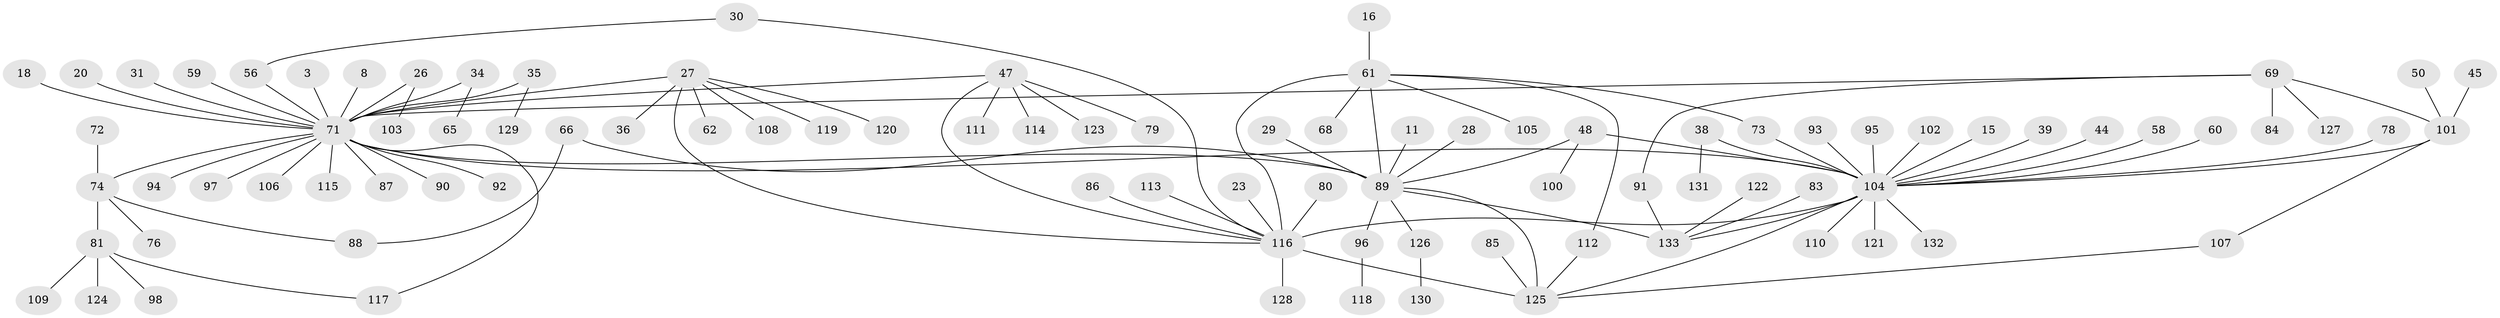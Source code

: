 // original degree distribution, {10: 0.007518796992481203, 16: 0.007518796992481203, 1: 0.5413533834586466, 18: 0.007518796992481203, 2: 0.19548872180451127, 11: 0.015037593984962405, 4: 0.05263157894736842, 3: 0.09774436090225563, 13: 0.007518796992481203, 5: 0.022556390977443608, 7: 0.007518796992481203, 8: 0.007518796992481203, 6: 0.03007518796992481}
// Generated by graph-tools (version 1.1) at 2025/51/03/04/25 21:51:30]
// undirected, 93 vertices, 107 edges
graph export_dot {
graph [start="1"]
  node [color=gray90,style=filled];
  3;
  8;
  11;
  15 [super="+10"];
  16;
  18;
  20;
  23;
  26;
  27;
  28;
  29;
  30;
  31;
  34;
  35;
  36;
  38;
  39;
  44;
  45;
  47;
  48 [super="+13"];
  50;
  56;
  58;
  59;
  60;
  61 [super="+42+53"];
  62;
  65;
  66;
  68;
  69 [super="+43"];
  71 [super="+55+64"];
  72;
  73 [super="+52"];
  74 [super="+49+67"];
  76;
  78;
  79;
  80;
  81;
  83;
  84;
  85;
  86;
  87;
  88;
  89 [super="+25+40+24+6+82"];
  90;
  91 [super="+77"];
  92;
  93;
  94;
  95;
  96 [super="+57"];
  97;
  98;
  100;
  101 [super="+54"];
  102;
  103;
  104 [super="+1+4"];
  105;
  106;
  107;
  108;
  109;
  110;
  111;
  112;
  113;
  114;
  115;
  116 [super="+75+22+19"];
  117 [super="+99"];
  118;
  119;
  120;
  121;
  122;
  123;
  124;
  125 [super="+7+5+70"];
  126;
  127;
  128;
  129;
  130;
  131;
  132;
  133 [super="+63"];
  3 -- 71;
  8 -- 71;
  11 -- 89;
  15 -- 104;
  16 -- 61;
  18 -- 71;
  20 -- 71;
  23 -- 116;
  26 -- 103;
  26 -- 71;
  27 -- 36;
  27 -- 62;
  27 -- 108;
  27 -- 119;
  27 -- 120;
  27 -- 71 [weight=2];
  27 -- 116;
  28 -- 89;
  29 -- 89;
  30 -- 56;
  30 -- 116;
  31 -- 71;
  34 -- 65;
  34 -- 71;
  35 -- 129;
  35 -- 71;
  38 -- 131;
  38 -- 104;
  39 -- 104;
  44 -- 104;
  45 -- 101;
  47 -- 79;
  47 -- 111;
  47 -- 114;
  47 -- 123;
  47 -- 71;
  47 -- 116;
  48 -- 89;
  48 -- 100;
  48 -- 104;
  50 -- 101;
  56 -- 71;
  58 -- 104;
  59 -- 71;
  60 -- 104;
  61 -- 73;
  61 -- 89 [weight=3];
  61 -- 112;
  61 -- 68;
  61 -- 105;
  61 -- 116;
  66 -- 88;
  66 -- 89;
  69 -- 84;
  69 -- 127;
  69 -- 101;
  69 -- 91;
  69 -- 71;
  71 -- 104 [weight=3];
  71 -- 87;
  71 -- 74;
  71 -- 89 [weight=4];
  71 -- 90;
  71 -- 92;
  71 -- 94;
  71 -- 97;
  71 -- 106;
  71 -- 115;
  71 -- 117;
  72 -- 74;
  73 -- 104;
  74 -- 88;
  74 -- 81;
  74 -- 76;
  78 -- 104;
  80 -- 116;
  81 -- 98;
  81 -- 109;
  81 -- 124;
  81 -- 117;
  83 -- 133;
  85 -- 125;
  86 -- 116;
  89 -- 133 [weight=2];
  89 -- 125 [weight=2];
  89 -- 96;
  89 -- 126;
  91 -- 133;
  93 -- 104;
  95 -- 104;
  96 -- 118;
  101 -- 104 [weight=2];
  101 -- 107;
  102 -- 104;
  104 -- 110;
  104 -- 132;
  104 -- 121;
  104 -- 125;
  104 -- 133;
  104 -- 116 [weight=4];
  107 -- 125;
  112 -- 125;
  113 -- 116;
  116 -- 128;
  116 -- 125;
  122 -- 133;
  126 -- 130;
}
